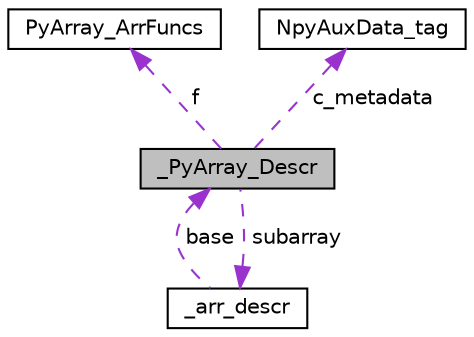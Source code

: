 digraph "_PyArray_Descr"
{
 // LATEX_PDF_SIZE
  edge [fontname="Helvetica",fontsize="10",labelfontname="Helvetica",labelfontsize="10"];
  node [fontname="Helvetica",fontsize="10",shape=record];
  Node1 [label="_PyArray_Descr",height=0.2,width=0.4,color="black", fillcolor="grey75", style="filled", fontcolor="black",tooltip=" "];
  Node2 -> Node1 [dir="back",color="darkorchid3",fontsize="10",style="dashed",label=" f" ,fontname="Helvetica"];
  Node2 [label="PyArray_ArrFuncs",height=0.2,width=0.4,color="black", fillcolor="white", style="filled",URL="$structPyArray__ArrFuncs.html",tooltip=" "];
  Node3 -> Node1 [dir="back",color="darkorchid3",fontsize="10",style="dashed",label=" subarray" ,fontname="Helvetica"];
  Node3 [label="_arr_descr",height=0.2,width=0.4,color="black", fillcolor="white", style="filled",URL="$struct__arr__descr.html",tooltip=" "];
  Node1 -> Node3 [dir="back",color="darkorchid3",fontsize="10",style="dashed",label=" base" ,fontname="Helvetica"];
  Node4 -> Node1 [dir="back",color="darkorchid3",fontsize="10",style="dashed",label=" c_metadata" ,fontname="Helvetica"];
  Node4 [label="NpyAuxData_tag",height=0.2,width=0.4,color="black", fillcolor="white", style="filled",URL="$structNpyAuxData__tag.html",tooltip=" "];
}
